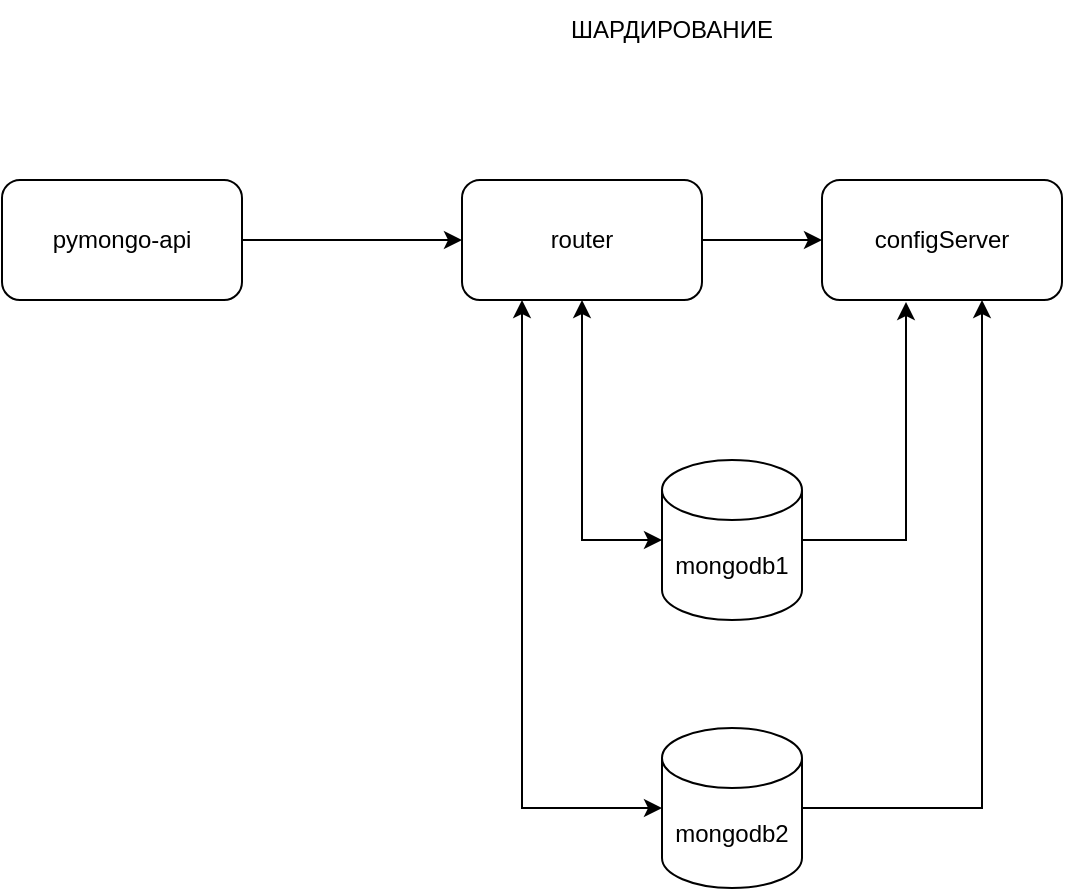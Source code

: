 <mxfile version="24.7.7">
  <diagram name="Page-1" id="-H_mtQnk-PTXWXPvYvuk">
    <mxGraphModel dx="1674" dy="759" grid="1" gridSize="10" guides="1" tooltips="1" connect="1" arrows="1" fold="1" page="1" pageScale="1" pageWidth="1169" pageHeight="827" math="0" shadow="0">
      <root>
        <mxCell id="0" />
        <mxCell id="1" parent="0" />
        <mxCell id="zA23MoTUsTF4_91t8viU-2" value="mongodb1" style="shape=cylinder3;whiteSpace=wrap;html=1;boundedLbl=1;backgroundOutline=1;size=15;" parent="1" vertex="1">
          <mxGeometry x="560" y="280" width="70" height="80" as="geometry" />
        </mxCell>
        <mxCell id="zA23MoTUsTF4_91t8viU-3" value="pymongo-api" style="rounded=1;whiteSpace=wrap;html=1;" parent="1" vertex="1">
          <mxGeometry x="230" y="140" width="120" height="60" as="geometry" />
        </mxCell>
        <mxCell id="zA23MoTUsTF4_91t8viU-4" style="edgeStyle=orthogonalEdgeStyle;rounded=0;orthogonalLoop=1;jettySize=auto;html=1;exitX=1;exitY=0.5;exitDx=0;exitDy=0;entryX=0;entryY=0.5;entryDx=0;entryDy=0;" parent="1" source="zA23MoTUsTF4_91t8viU-3" target="evDaVQiNcyYSsjcUy_6b-2" edge="1">
          <mxGeometry relative="1" as="geometry" />
        </mxCell>
        <mxCell id="evDaVQiNcyYSsjcUy_6b-1" value="mongodb2" style="shape=cylinder3;whiteSpace=wrap;html=1;boundedLbl=1;backgroundOutline=1;size=15;" vertex="1" parent="1">
          <mxGeometry x="560" y="414" width="70" height="80" as="geometry" />
        </mxCell>
        <mxCell id="evDaVQiNcyYSsjcUy_6b-6" style="edgeStyle=orthogonalEdgeStyle;rounded=0;orthogonalLoop=1;jettySize=auto;html=1;entryX=0;entryY=0.5;entryDx=0;entryDy=0;" edge="1" parent="1" source="evDaVQiNcyYSsjcUy_6b-2" target="evDaVQiNcyYSsjcUy_6b-3">
          <mxGeometry relative="1" as="geometry" />
        </mxCell>
        <mxCell id="evDaVQiNcyYSsjcUy_6b-2" value="router" style="rounded=1;whiteSpace=wrap;html=1;" vertex="1" parent="1">
          <mxGeometry x="460" y="140" width="120" height="60" as="geometry" />
        </mxCell>
        <mxCell id="evDaVQiNcyYSsjcUy_6b-3" value="configServer" style="rounded=1;whiteSpace=wrap;html=1;" vertex="1" parent="1">
          <mxGeometry x="640" y="140" width="120" height="60" as="geometry" />
        </mxCell>
        <mxCell id="evDaVQiNcyYSsjcUy_6b-8" value="" style="endArrow=classic;startArrow=classic;html=1;rounded=0;entryX=0.25;entryY=1;entryDx=0;entryDy=0;exitX=0;exitY=0.5;exitDx=0;exitDy=0;exitPerimeter=0;movable=1;resizable=1;rotatable=1;deletable=1;editable=1;locked=0;connectable=1;edgeStyle=elbowEdgeStyle;elbow=vertical;" edge="1" parent="1" source="evDaVQiNcyYSsjcUy_6b-1" target="evDaVQiNcyYSsjcUy_6b-2">
          <mxGeometry width="50" height="50" relative="1" as="geometry">
            <mxPoint x="560" y="420" as="sourcePoint" />
            <mxPoint x="610" y="370" as="targetPoint" />
            <Array as="points">
              <mxPoint x="520" y="454" />
            </Array>
          </mxGeometry>
        </mxCell>
        <mxCell id="evDaVQiNcyYSsjcUy_6b-9" value="" style="endArrow=classic;startArrow=classic;html=1;rounded=0;entryX=0.5;entryY=1;entryDx=0;entryDy=0;movable=1;resizable=1;rotatable=1;deletable=1;editable=1;locked=0;connectable=1;edgeStyle=elbowEdgeStyle;elbow=vertical;exitX=0;exitY=0.5;exitDx=0;exitDy=0;exitPerimeter=0;" edge="1" parent="1" source="zA23MoTUsTF4_91t8viU-2" target="evDaVQiNcyYSsjcUy_6b-2">
          <mxGeometry width="50" height="50" relative="1" as="geometry">
            <mxPoint x="760" y="390" as="sourcePoint" />
            <mxPoint x="500" y="210" as="targetPoint" />
            <Array as="points">
              <mxPoint x="530" y="320" />
            </Array>
          </mxGeometry>
        </mxCell>
        <mxCell id="evDaVQiNcyYSsjcUy_6b-10" style="edgeStyle=orthogonalEdgeStyle;rounded=0;orthogonalLoop=1;jettySize=auto;html=1;entryX=0.35;entryY=1.017;entryDx=0;entryDy=0;entryPerimeter=0;" edge="1" parent="1" source="zA23MoTUsTF4_91t8viU-2" target="evDaVQiNcyYSsjcUy_6b-3">
          <mxGeometry relative="1" as="geometry" />
        </mxCell>
        <mxCell id="evDaVQiNcyYSsjcUy_6b-11" style="edgeStyle=orthogonalEdgeStyle;rounded=0;orthogonalLoop=1;jettySize=auto;html=1;" edge="1" parent="1" source="evDaVQiNcyYSsjcUy_6b-1" target="evDaVQiNcyYSsjcUy_6b-3">
          <mxGeometry relative="1" as="geometry">
            <Array as="points">
              <mxPoint x="720" y="454" />
            </Array>
          </mxGeometry>
        </mxCell>
        <mxCell id="evDaVQiNcyYSsjcUy_6b-12" value="ШАРДИРОВАНИЕ" style="text;strokeColor=none;align=center;fillColor=none;html=1;verticalAlign=middle;whiteSpace=wrap;rounded=0;" vertex="1" parent="1">
          <mxGeometry x="490" y="50" width="150" height="30" as="geometry" />
        </mxCell>
      </root>
    </mxGraphModel>
  </diagram>
</mxfile>
